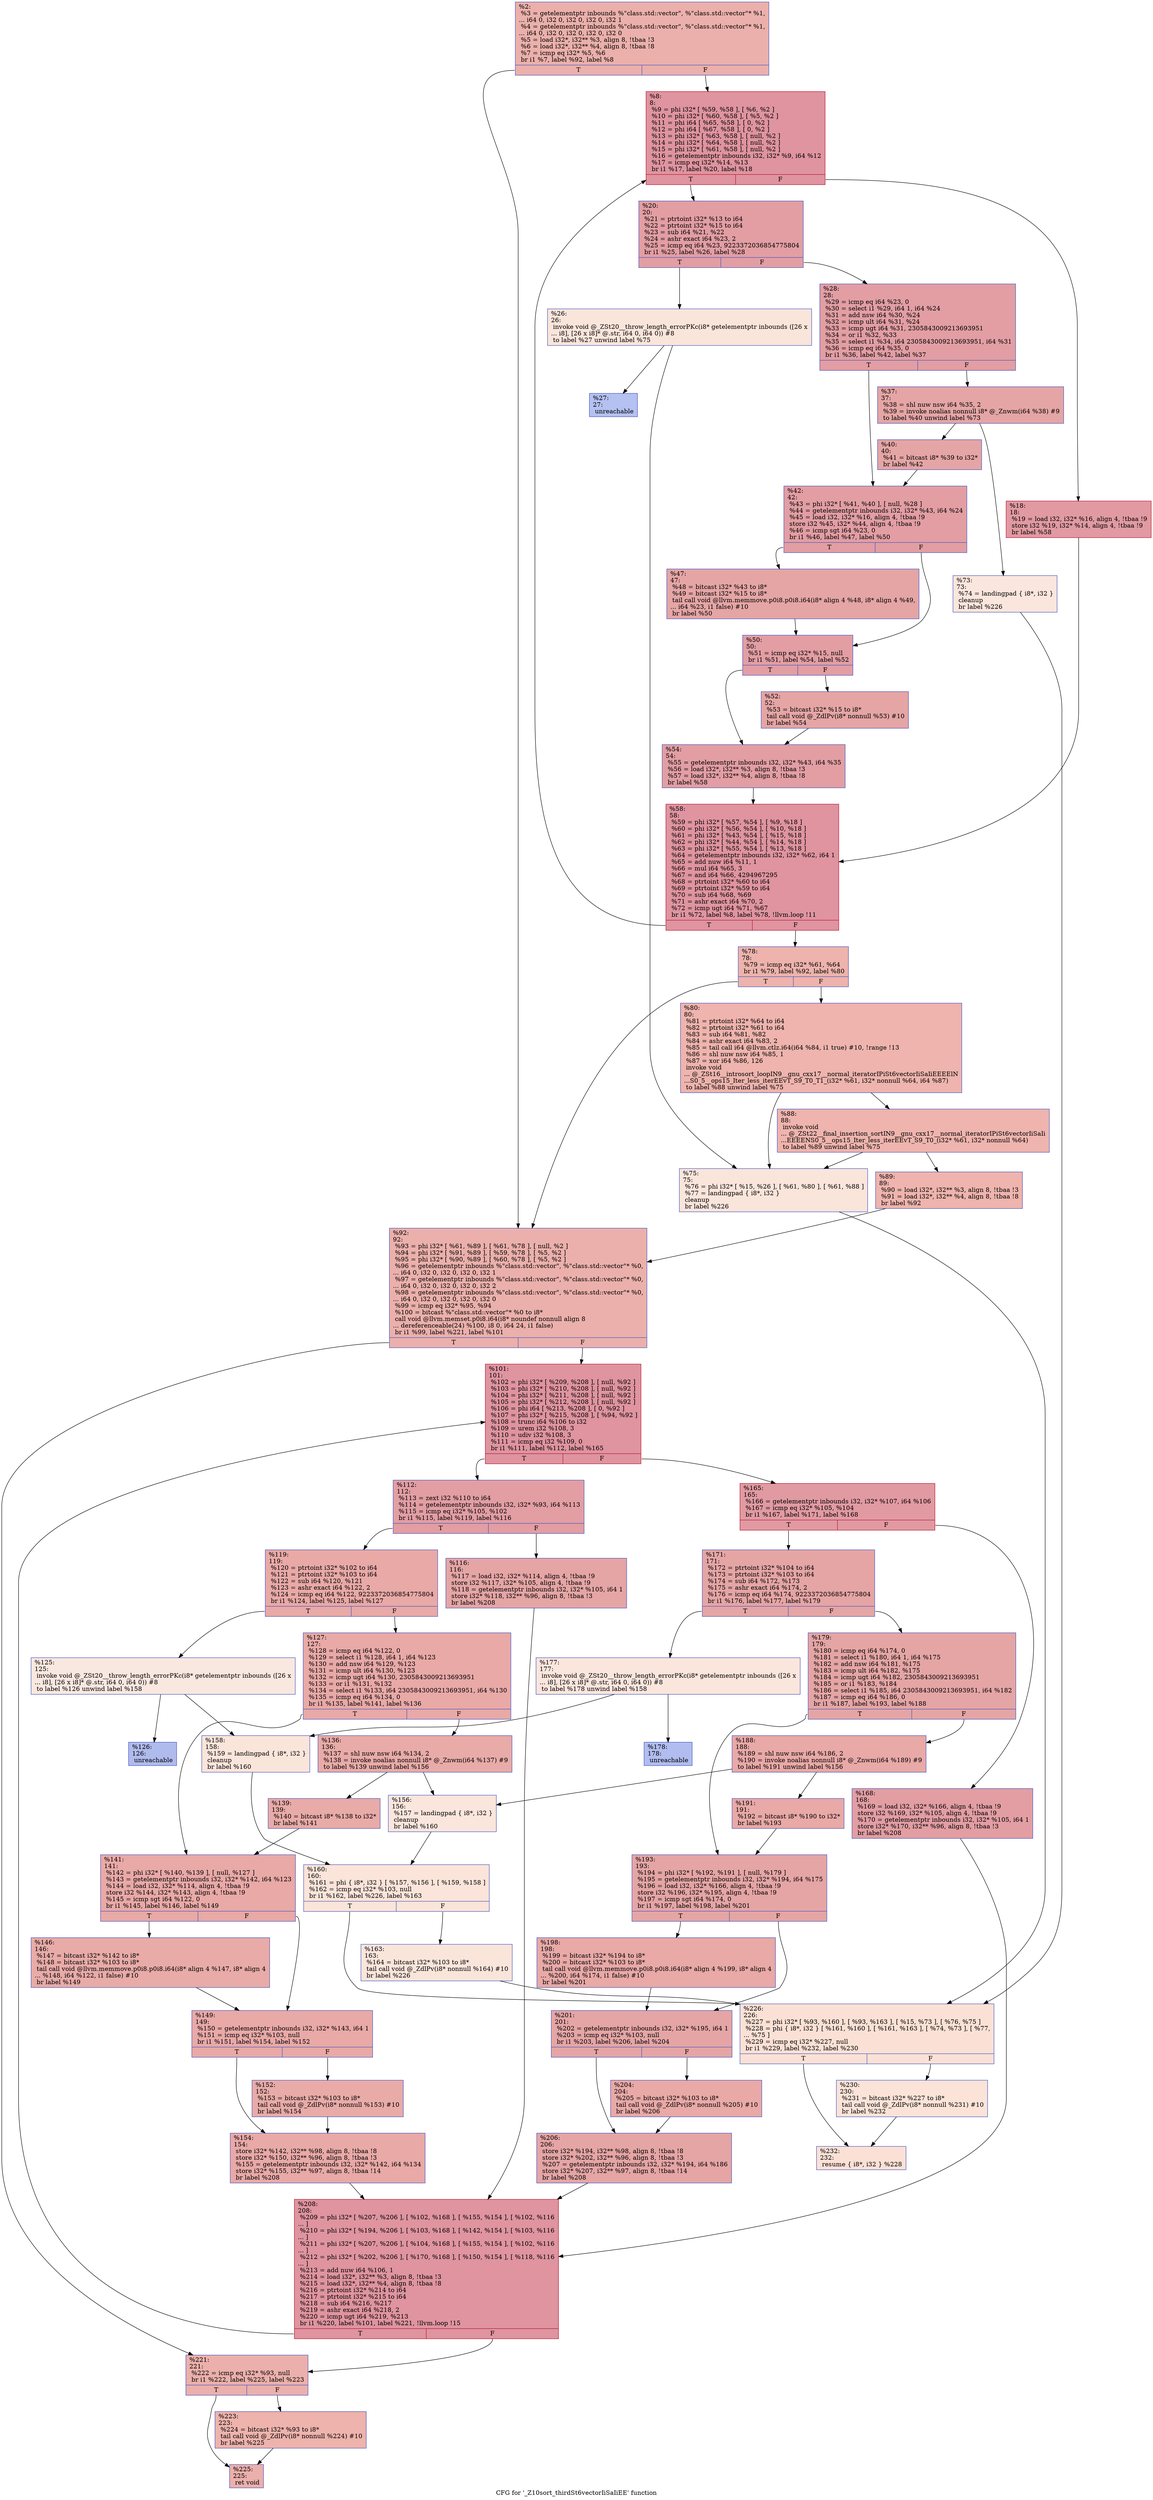 digraph "CFG for '_Z10sort_thirdSt6vectorIiSaIiEE' function" {
	label="CFG for '_Z10sort_thirdSt6vectorIiSaIiEE' function";

	Node0x56278aaf7630 [shape=record,color="#3d50c3ff", style=filled, fillcolor="#d24b4070",label="{%2:\l  %3 = getelementptr inbounds %\"class.std::vector\", %\"class.std::vector\"* %1,\l... i64 0, i32 0, i32 0, i32 0, i32 1\l  %4 = getelementptr inbounds %\"class.std::vector\", %\"class.std::vector\"* %1,\l... i64 0, i32 0, i32 0, i32 0, i32 0\l  %5 = load i32*, i32** %3, align 8, !tbaa !3\l  %6 = load i32*, i32** %4, align 8, !tbaa !8\l  %7 = icmp eq i32* %5, %6\l  br i1 %7, label %92, label %8\l|{<s0>T|<s1>F}}"];
	Node0x56278aaf7630:s0 -> Node0x56278aaf8d30;
	Node0x56278aaf7630:s1 -> Node0x56278aaf8dc0;
	Node0x56278aaf8dc0 [shape=record,color="#b70d28ff", style=filled, fillcolor="#b70d2870",label="{%8:\l8:                                                \l  %9 = phi i32* [ %59, %58 ], [ %6, %2 ]\l  %10 = phi i32* [ %60, %58 ], [ %5, %2 ]\l  %11 = phi i64 [ %65, %58 ], [ 0, %2 ]\l  %12 = phi i64 [ %67, %58 ], [ 0, %2 ]\l  %13 = phi i32* [ %63, %58 ], [ null, %2 ]\l  %14 = phi i32* [ %64, %58 ], [ null, %2 ]\l  %15 = phi i32* [ %61, %58 ], [ null, %2 ]\l  %16 = getelementptr inbounds i32, i32* %9, i64 %12\l  %17 = icmp eq i32* %14, %13\l  br i1 %17, label %20, label %18\l|{<s0>T|<s1>F}}"];
	Node0x56278aaf8dc0:s0 -> Node0x56278aaf9800;
	Node0x56278aaf8dc0:s1 -> Node0x56278aaf9890;
	Node0x56278aaf9890 [shape=record,color="#b70d28ff", style=filled, fillcolor="#bb1b2c70",label="{%18:\l18:                                               \l  %19 = load i32, i32* %16, align 4, !tbaa !9\l  store i32 %19, i32* %14, align 4, !tbaa !9\l  br label %58\l}"];
	Node0x56278aaf9890 -> Node0x56278aaf7fa0;
	Node0x56278aaf9800 [shape=record,color="#3d50c3ff", style=filled, fillcolor="#be242e70",label="{%20:\l20:                                               \l  %21 = ptrtoint i32* %13 to i64\l  %22 = ptrtoint i32* %15 to i64\l  %23 = sub i64 %21, %22\l  %24 = ashr exact i64 %23, 2\l  %25 = icmp eq i64 %23, 9223372036854775804\l  br i1 %25, label %26, label %28\l|{<s0>T|<s1>F}}"];
	Node0x56278aaf9800:s0 -> Node0x56278aafa540;
	Node0x56278aaf9800:s1 -> Node0x56278aafa590;
	Node0x56278aafa540 [shape=record,color="#3d50c3ff", style=filled, fillcolor="#f4c5ad70",label="{%26:\l26:                                               \l  invoke void @_ZSt20__throw_length_errorPKc(i8* getelementptr inbounds ([26 x\l... i8], [26 x i8]* @.str, i64 0, i64 0)) #8\l          to label %27 unwind label %75\l}"];
	Node0x56278aafa540 -> Node0x56278aafa790;
	Node0x56278aafa540 -> Node0x56278aafa7e0;
	Node0x56278aafa790 [shape=record,color="#3d50c3ff", style=filled, fillcolor="#5572df70",label="{%27:\l27:                                               \l  unreachable\l}"];
	Node0x56278aafa590 [shape=record,color="#3d50c3ff", style=filled, fillcolor="#be242e70",label="{%28:\l28:                                               \l  %29 = icmp eq i64 %23, 0\l  %30 = select i1 %29, i64 1, i64 %24\l  %31 = add nsw i64 %30, %24\l  %32 = icmp ult i64 %31, %24\l  %33 = icmp ugt i64 %31, 2305843009213693951\l  %34 = or i1 %32, %33\l  %35 = select i1 %34, i64 2305843009213693951, i64 %31\l  %36 = icmp eq i64 %35, 0\l  br i1 %36, label %42, label %37\l|{<s0>T|<s1>F}}"];
	Node0x56278aafa590:s0 -> Node0x56278aafb180;
	Node0x56278aafa590:s1 -> Node0x56278aafb1d0;
	Node0x56278aafb1d0 [shape=record,color="#3d50c3ff", style=filled, fillcolor="#c5333470",label="{%37:\l37:                                               \l  %38 = shl nuw nsw i64 %35, 2\l  %39 = invoke noalias nonnull i8* @_Znwm(i64 %38) #9\l          to label %40 unwind label %73\l}"];
	Node0x56278aafb1d0 -> Node0x56278aafb360;
	Node0x56278aafb1d0 -> Node0x56278aafb3b0;
	Node0x56278aafb360 [shape=record,color="#3d50c3ff", style=filled, fillcolor="#c5333470",label="{%40:\l40:                                               \l  %41 = bitcast i8* %39 to i32*\l  br label %42\l}"];
	Node0x56278aafb360 -> Node0x56278aafb180;
	Node0x56278aafb180 [shape=record,color="#3d50c3ff", style=filled, fillcolor="#be242e70",label="{%42:\l42:                                               \l  %43 = phi i32* [ %41, %40 ], [ null, %28 ]\l  %44 = getelementptr inbounds i32, i32* %43, i64 %24\l  %45 = load i32, i32* %16, align 4, !tbaa !9\l  store i32 %45, i32* %44, align 4, !tbaa !9\l  %46 = icmp sgt i64 %23, 0\l  br i1 %46, label %47, label %50\l|{<s0>T|<s1>F}}"];
	Node0x56278aafb180:s0 -> Node0x56278aafb9e0;
	Node0x56278aafb180:s1 -> Node0x56278aafba30;
	Node0x56278aafb9e0 [shape=record,color="#3d50c3ff", style=filled, fillcolor="#c5333470",label="{%47:\l47:                                               \l  %48 = bitcast i32* %43 to i8*\l  %49 = bitcast i32* %15 to i8*\l  tail call void @llvm.memmove.p0i8.p0i8.i64(i8* align 4 %48, i8* align 4 %49,\l... i64 %23, i1 false) #10\l  br label %50\l}"];
	Node0x56278aafb9e0 -> Node0x56278aafba30;
	Node0x56278aafba30 [shape=record,color="#3d50c3ff", style=filled, fillcolor="#be242e70",label="{%50:\l50:                                               \l  %51 = icmp eq i32* %15, null\l  br i1 %51, label %54, label %52\l|{<s0>T|<s1>F}}"];
	Node0x56278aafba30:s0 -> Node0x56278aafc050;
	Node0x56278aafba30:s1 -> Node0x56278aafc0a0;
	Node0x56278aafc0a0 [shape=record,color="#3d50c3ff", style=filled, fillcolor="#c5333470",label="{%52:\l52:                                               \l  %53 = bitcast i32* %15 to i8*\l  tail call void @_ZdlPv(i8* nonnull %53) #10\l  br label %54\l}"];
	Node0x56278aafc0a0 -> Node0x56278aafc050;
	Node0x56278aafc050 [shape=record,color="#3d50c3ff", style=filled, fillcolor="#be242e70",label="{%54:\l54:                                               \l  %55 = getelementptr inbounds i32, i32* %43, i64 %35\l  %56 = load i32*, i32** %3, align 8, !tbaa !3\l  %57 = load i32*, i32** %4, align 8, !tbaa !8\l  br label %58\l}"];
	Node0x56278aafc050 -> Node0x56278aaf7fa0;
	Node0x56278aaf7fa0 [shape=record,color="#b70d28ff", style=filled, fillcolor="#b70d2870",label="{%58:\l58:                                               \l  %59 = phi i32* [ %57, %54 ], [ %9, %18 ]\l  %60 = phi i32* [ %56, %54 ], [ %10, %18 ]\l  %61 = phi i32* [ %43, %54 ], [ %15, %18 ]\l  %62 = phi i32* [ %44, %54 ], [ %14, %18 ]\l  %63 = phi i32* [ %55, %54 ], [ %13, %18 ]\l  %64 = getelementptr inbounds i32, i32* %62, i64 1\l  %65 = add nuw i64 %11, 1\l  %66 = mul i64 %65, 3\l  %67 = and i64 %66, 4294967295\l  %68 = ptrtoint i32* %60 to i64\l  %69 = ptrtoint i32* %59 to i64\l  %70 = sub i64 %68, %69\l  %71 = ashr exact i64 %70, 2\l  %72 = icmp ugt i64 %71, %67\l  br i1 %72, label %8, label %78, !llvm.loop !11\l|{<s0>T|<s1>F}}"];
	Node0x56278aaf7fa0:s0 -> Node0x56278aaf8dc0;
	Node0x56278aaf7fa0:s1 -> Node0x56278aafdf10;
	Node0x56278aafb3b0 [shape=record,color="#3d50c3ff", style=filled, fillcolor="#f3c7b170",label="{%73:\l73:                                               \l  %74 = landingpad \{ i8*, i32 \}\l          cleanup\l  br label %226\l}"];
	Node0x56278aafb3b0 -> Node0x56278aafe100;
	Node0x56278aafa7e0 [shape=record,color="#3d50c3ff", style=filled, fillcolor="#f4c5ad70",label="{%75:\l75:                                               \l  %76 = phi i32* [ %15, %26 ], [ %61, %80 ], [ %61, %88 ]\l  %77 = landingpad \{ i8*, i32 \}\l          cleanup\l  br label %226\l}"];
	Node0x56278aafa7e0 -> Node0x56278aafe100;
	Node0x56278aafdf10 [shape=record,color="#3d50c3ff", style=filled, fillcolor="#d6524470",label="{%78:\l78:                                               \l  %79 = icmp eq i32* %61, %64\l  br i1 %79, label %92, label %80\l|{<s0>T|<s1>F}}"];
	Node0x56278aafdf10:s0 -> Node0x56278aaf8d30;
	Node0x56278aafdf10:s1 -> Node0x56278aafe1c0;
	Node0x56278aafe1c0 [shape=record,color="#3d50c3ff", style=filled, fillcolor="#d8564670",label="{%80:\l80:                                               \l  %81 = ptrtoint i32* %64 to i64\l  %82 = ptrtoint i32* %61 to i64\l  %83 = sub i64 %81, %82\l  %84 = ashr exact i64 %83, 2\l  %85 = tail call i64 @llvm.ctlz.i64(i64 %84, i1 true) #10, !range !13\l  %86 = shl nuw nsw i64 %85, 1\l  %87 = xor i64 %86, 126\l  invoke void\l... @_ZSt16__introsort_loopIN9__gnu_cxx17__normal_iteratorIPiSt6vectorIiSaIiEEEElN\l...S0_5__ops15_Iter_less_iterEEvT_S9_T0_T1_(i32* %61, i32* nonnull %64, i64 %87)\l          to label %88 unwind label %75\l}"];
	Node0x56278aafe1c0 -> Node0x56278aafe210;
	Node0x56278aafe1c0 -> Node0x56278aafa7e0;
	Node0x56278aafe210 [shape=record,color="#3d50c3ff", style=filled, fillcolor="#d8564670",label="{%88:\l88:                                               \l  invoke void\l... @_ZSt22__final_insertion_sortIN9__gnu_cxx17__normal_iteratorIPiSt6vectorIiSaIi\l...EEEENS0_5__ops15_Iter_less_iterEEvT_S9_T0_(i32* %61, i32* nonnull %64)\l          to label %89 unwind label %75\l}"];
	Node0x56278aafe210 -> Node0x56278aafeed0;
	Node0x56278aafe210 -> Node0x56278aafa7e0;
	Node0x56278aafeed0 [shape=record,color="#3d50c3ff", style=filled, fillcolor="#d8564670",label="{%89:\l89:                                               \l  %90 = load i32*, i32** %3, align 8, !tbaa !3\l  %91 = load i32*, i32** %4, align 8, !tbaa !8\l  br label %92\l}"];
	Node0x56278aafeed0 -> Node0x56278aaf8d30;
	Node0x56278aaf8d30 [shape=record,color="#3d50c3ff", style=filled, fillcolor="#d24b4070",label="{%92:\l92:                                               \l  %93 = phi i32* [ %61, %89 ], [ %61, %78 ], [ null, %2 ]\l  %94 = phi i32* [ %91, %89 ], [ %59, %78 ], [ %5, %2 ]\l  %95 = phi i32* [ %90, %89 ], [ %60, %78 ], [ %5, %2 ]\l  %96 = getelementptr inbounds %\"class.std::vector\", %\"class.std::vector\"* %0,\l... i64 0, i32 0, i32 0, i32 0, i32 1\l  %97 = getelementptr inbounds %\"class.std::vector\", %\"class.std::vector\"* %0,\l... i64 0, i32 0, i32 0, i32 0, i32 2\l  %98 = getelementptr inbounds %\"class.std::vector\", %\"class.std::vector\"* %0,\l... i64 0, i32 0, i32 0, i32 0, i32 0\l  %99 = icmp eq i32* %95, %94\l  %100 = bitcast %\"class.std::vector\"* %0 to i8*\l  call void @llvm.memset.p0i8.i64(i8* noundef nonnull align 8\l... dereferenceable(24) %100, i8 0, i64 24, i1 false)\l  br i1 %99, label %221, label %101\l|{<s0>T|<s1>F}}"];
	Node0x56278aaf8d30:s0 -> Node0x56278aaffd10;
	Node0x56278aaf8d30:s1 -> Node0x56278aaffd60;
	Node0x56278aaffd60 [shape=record,color="#b70d28ff", style=filled, fillcolor="#b70d2870",label="{%101:\l101:                                              \l  %102 = phi i32* [ %209, %208 ], [ null, %92 ]\l  %103 = phi i32* [ %210, %208 ], [ null, %92 ]\l  %104 = phi i32* [ %211, %208 ], [ null, %92 ]\l  %105 = phi i32* [ %212, %208 ], [ null, %92 ]\l  %106 = phi i64 [ %213, %208 ], [ 0, %92 ]\l  %107 = phi i32* [ %215, %208 ], [ %94, %92 ]\l  %108 = trunc i64 %106 to i32\l  %109 = urem i32 %108, 3\l  %110 = udiv i32 %108, 3\l  %111 = icmp eq i32 %109, 0\l  br i1 %111, label %112, label %165\l|{<s0>T|<s1>F}}"];
	Node0x56278aaffd60:s0 -> Node0x56278ab00650;
	Node0x56278aaffd60:s1 -> Node0x56278ab006e0;
	Node0x56278ab00650 [shape=record,color="#3d50c3ff", style=filled, fillcolor="#be242e70",label="{%112:\l112:                                              \l  %113 = zext i32 %110 to i64\l  %114 = getelementptr inbounds i32, i32* %93, i64 %113\l  %115 = icmp eq i32* %105, %102\l  br i1 %115, label %119, label %116\l|{<s0>T|<s1>F}}"];
	Node0x56278ab00650:s0 -> Node0x56278ab009c0;
	Node0x56278ab00650:s1 -> Node0x56278ab00a10;
	Node0x56278ab00a10 [shape=record,color="#3d50c3ff", style=filled, fillcolor="#c5333470",label="{%116:\l116:                                              \l  %117 = load i32, i32* %114, align 4, !tbaa !9\l  store i32 %117, i32* %105, align 4, !tbaa !9\l  %118 = getelementptr inbounds i32, i32* %105, i64 1\l  store i32* %118, i32** %96, align 8, !tbaa !3\l  br label %208\l}"];
	Node0x56278ab00a10 -> Node0x56278aaffe60;
	Node0x56278ab009c0 [shape=record,color="#3d50c3ff", style=filled, fillcolor="#ca3b3770",label="{%119:\l119:                                              \l  %120 = ptrtoint i32* %102 to i64\l  %121 = ptrtoint i32* %103 to i64\l  %122 = sub i64 %120, %121\l  %123 = ashr exact i64 %122, 2\l  %124 = icmp eq i64 %122, 9223372036854775804\l  br i1 %124, label %125, label %127\l|{<s0>T|<s1>F}}"];
	Node0x56278ab009c0:s0 -> Node0x56278ab01080;
	Node0x56278ab009c0:s1 -> Node0x56278ab010d0;
	Node0x56278ab01080 [shape=record,color="#3d50c3ff", style=filled, fillcolor="#f1ccb870",label="{%125:\l125:                                              \l  invoke void @_ZSt20__throw_length_errorPKc(i8* getelementptr inbounds ([26 x\l... i8], [26 x i8]* @.str, i64 0, i64 0)) #8\l          to label %126 unwind label %158\l}"];
	Node0x56278ab01080 -> Node0x56278ab01200;
	Node0x56278ab01080 -> Node0x56278ab01250;
	Node0x56278ab01200 [shape=record,color="#3d50c3ff", style=filled, fillcolor="#4c66d670",label="{%126:\l126:                                              \l  unreachable\l}"];
	Node0x56278ab010d0 [shape=record,color="#3d50c3ff", style=filled, fillcolor="#ca3b3770",label="{%127:\l127:                                              \l  %128 = icmp eq i64 %122, 0\l  %129 = select i1 %128, i64 1, i64 %123\l  %130 = add nsw i64 %129, %123\l  %131 = icmp ult i64 %130, %123\l  %132 = icmp ugt i64 %130, 2305843009213693951\l  %133 = or i1 %131, %132\l  %134 = select i1 %133, i64 2305843009213693951, i64 %130\l  %135 = icmp eq i64 %134, 0\l  br i1 %135, label %141, label %136\l|{<s0>T|<s1>F}}"];
	Node0x56278ab010d0:s0 -> Node0x56278ab020a0;
	Node0x56278ab010d0:s1 -> Node0x56278ab020f0;
	Node0x56278ab020f0 [shape=record,color="#3d50c3ff", style=filled, fillcolor="#cc403a70",label="{%136:\l136:                                              \l  %137 = shl nuw nsw i64 %134, 2\l  %138 = invoke noalias nonnull i8* @_Znwm(i64 %137) #9\l          to label %139 unwind label %156\l}"];
	Node0x56278ab020f0 -> Node0x56278ab02280;
	Node0x56278ab020f0 -> Node0x56278ab022d0;
	Node0x56278ab02280 [shape=record,color="#3d50c3ff", style=filled, fillcolor="#cc403a70",label="{%139:\l139:                                              \l  %140 = bitcast i8* %138 to i32*\l  br label %141\l}"];
	Node0x56278ab02280 -> Node0x56278ab020a0;
	Node0x56278ab020a0 [shape=record,color="#3d50c3ff", style=filled, fillcolor="#ca3b3770",label="{%141:\l141:                                              \l  %142 = phi i32* [ %140, %139 ], [ null, %127 ]\l  %143 = getelementptr inbounds i32, i32* %142, i64 %123\l  %144 = load i32, i32* %114, align 4, !tbaa !9\l  store i32 %144, i32* %143, align 4, !tbaa !9\l  %145 = icmp sgt i64 %122, 0\l  br i1 %145, label %146, label %149\l|{<s0>T|<s1>F}}"];
	Node0x56278ab020a0:s0 -> Node0x56278ab02790;
	Node0x56278ab020a0:s1 -> Node0x56278ab027e0;
	Node0x56278ab02790 [shape=record,color="#3d50c3ff", style=filled, fillcolor="#cc403a70",label="{%146:\l146:                                              \l  %147 = bitcast i32* %142 to i8*\l  %148 = bitcast i32* %103 to i8*\l  tail call void @llvm.memmove.p0i8.p0i8.i64(i8* align 4 %147, i8* align 4\l... %148, i64 %122, i1 false) #10\l  br label %149\l}"];
	Node0x56278ab02790 -> Node0x56278ab027e0;
	Node0x56278ab027e0 [shape=record,color="#3d50c3ff", style=filled, fillcolor="#ca3b3770",label="{%149:\l149:                                              \l  %150 = getelementptr inbounds i32, i32* %143, i64 1\l  %151 = icmp eq i32* %103, null\l  br i1 %151, label %154, label %152\l|{<s0>T|<s1>F}}"];
	Node0x56278ab027e0:s0 -> Node0x56278ab02cf0;
	Node0x56278ab027e0:s1 -> Node0x56278ab02d40;
	Node0x56278ab02d40 [shape=record,color="#3d50c3ff", style=filled, fillcolor="#cc403a70",label="{%152:\l152:                                              \l  %153 = bitcast i32* %103 to i8*\l  tail call void @_ZdlPv(i8* nonnull %153) #10\l  br label %154\l}"];
	Node0x56278ab02d40 -> Node0x56278ab02cf0;
	Node0x56278ab02cf0 [shape=record,color="#3d50c3ff", style=filled, fillcolor="#ca3b3770",label="{%154:\l154:                                              \l  store i32* %142, i32** %98, align 8, !tbaa !8\l  store i32* %150, i32** %96, align 8, !tbaa !3\l  %155 = getelementptr inbounds i32, i32* %142, i64 %134\l  store i32* %155, i32** %97, align 8, !tbaa !14\l  br label %208\l}"];
	Node0x56278ab02cf0 -> Node0x56278aaffe60;
	Node0x56278ab022d0 [shape=record,color="#3d50c3ff", style=filled, fillcolor="#f3c7b170",label="{%156:\l156:                                              \l  %157 = landingpad \{ i8*, i32 \}\l          cleanup\l  br label %160\l}"];
	Node0x56278ab022d0 -> Node0x56278ab033c0;
	Node0x56278ab01250 [shape=record,color="#3d50c3ff", style=filled, fillcolor="#f4c5ad70",label="{%158:\l158:                                              \l  %159 = landingpad \{ i8*, i32 \}\l          cleanup\l  br label %160\l}"];
	Node0x56278ab01250 -> Node0x56278ab033c0;
	Node0x56278ab033c0 [shape=record,color="#3d50c3ff", style=filled, fillcolor="#f5c1a970",label="{%160:\l160:                                              \l  %161 = phi \{ i8*, i32 \} [ %157, %156 ], [ %159, %158 ]\l  %162 = icmp eq i32* %103, null\l  br i1 %162, label %226, label %163\l|{<s0>T|<s1>F}}"];
	Node0x56278ab033c0:s0 -> Node0x56278aafe100;
	Node0x56278ab033c0:s1 -> Node0x56278ab036a0;
	Node0x56278ab036a0 [shape=record,color="#3d50c3ff", style=filled, fillcolor="#f4c5ad70",label="{%163:\l163:                                              \l  %164 = bitcast i32* %103 to i8*\l  tail call void @_ZdlPv(i8* nonnull %164) #10\l  br label %226\l}"];
	Node0x56278ab036a0 -> Node0x56278aafe100;
	Node0x56278ab006e0 [shape=record,color="#b70d28ff", style=filled, fillcolor="#bb1b2c70",label="{%165:\l165:                                              \l  %166 = getelementptr inbounds i32, i32* %107, i64 %106\l  %167 = icmp eq i32* %105, %104\l  br i1 %167, label %171, label %168\l|{<s0>T|<s1>F}}"];
	Node0x56278ab006e0:s0 -> Node0x56278ab03ae0;
	Node0x56278ab006e0:s1 -> Node0x56278ab03b30;
	Node0x56278ab03b30 [shape=record,color="#3d50c3ff", style=filled, fillcolor="#be242e70",label="{%168:\l168:                                              \l  %169 = load i32, i32* %166, align 4, !tbaa !9\l  store i32 %169, i32* %105, align 4, !tbaa !9\l  %170 = getelementptr inbounds i32, i32* %105, i64 1\l  store i32* %170, i32** %96, align 8, !tbaa !3\l  br label %208\l}"];
	Node0x56278ab03b30 -> Node0x56278aaffe60;
	Node0x56278ab03ae0 [shape=record,color="#3d50c3ff", style=filled, fillcolor="#c5333470",label="{%171:\l171:                                              \l  %172 = ptrtoint i32* %104 to i64\l  %173 = ptrtoint i32* %103 to i64\l  %174 = sub i64 %172, %173\l  %175 = ashr exact i64 %174, 2\l  %176 = icmp eq i64 %174, 9223372036854775804\l  br i1 %176, label %177, label %179\l|{<s0>T|<s1>F}}"];
	Node0x56278ab03ae0:s0 -> Node0x56278ab04160;
	Node0x56278ab03ae0:s1 -> Node0x56278ab041b0;
	Node0x56278ab04160 [shape=record,color="#3d50c3ff", style=filled, fillcolor="#f3c7b170",label="{%177:\l177:                                              \l  invoke void @_ZSt20__throw_length_errorPKc(i8* getelementptr inbounds ([26 x\l... i8], [26 x i8]* @.str, i64 0, i64 0)) #8\l          to label %178 unwind label %158\l}"];
	Node0x56278ab04160 -> Node0x56278ab042b0;
	Node0x56278ab04160 -> Node0x56278ab01250;
	Node0x56278ab042b0 [shape=record,color="#3d50c3ff", style=filled, fillcolor="#4f69d970",label="{%178:\l178:                                              \l  unreachable\l}"];
	Node0x56278ab041b0 [shape=record,color="#3d50c3ff", style=filled, fillcolor="#c5333470",label="{%179:\l179:                                              \l  %180 = icmp eq i64 %174, 0\l  %181 = select i1 %180, i64 1, i64 %175\l  %182 = add nsw i64 %181, %175\l  %183 = icmp ult i64 %182, %175\l  %184 = icmp ugt i64 %182, 2305843009213693951\l  %185 = or i1 %183, %184\l  %186 = select i1 %185, i64 2305843009213693951, i64 %182\l  %187 = icmp eq i64 %186, 0\l  br i1 %187, label %193, label %188\l|{<s0>T|<s1>F}}"];
	Node0x56278ab041b0:s0 -> Node0x56278ab04960;
	Node0x56278ab041b0:s1 -> Node0x56278ab049b0;
	Node0x56278ab049b0 [shape=record,color="#3d50c3ff", style=filled, fillcolor="#ca3b3770",label="{%188:\l188:                                              \l  %189 = shl nuw nsw i64 %186, 2\l  %190 = invoke noalias nonnull i8* @_Znwm(i64 %189) #9\l          to label %191 unwind label %156\l}"];
	Node0x56278ab049b0 -> Node0x56278ab04b40;
	Node0x56278ab049b0 -> Node0x56278ab022d0;
	Node0x56278ab04b40 [shape=record,color="#3d50c3ff", style=filled, fillcolor="#ca3b3770",label="{%191:\l191:                                              \l  %192 = bitcast i8* %190 to i32*\l  br label %193\l}"];
	Node0x56278ab04b40 -> Node0x56278ab04960;
	Node0x56278ab04960 [shape=record,color="#3d50c3ff", style=filled, fillcolor="#c5333470",label="{%193:\l193:                                              \l  %194 = phi i32* [ %192, %191 ], [ null, %179 ]\l  %195 = getelementptr inbounds i32, i32* %194, i64 %175\l  %196 = load i32, i32* %166, align 4, !tbaa !9\l  store i32 %196, i32* %195, align 4, !tbaa !9\l  %197 = icmp sgt i64 %174, 0\l  br i1 %197, label %198, label %201\l|{<s0>T|<s1>F}}"];
	Node0x56278ab04960:s0 -> Node0x56278ab050a0;
	Node0x56278ab04960:s1 -> Node0x56278ab050f0;
	Node0x56278ab050a0 [shape=record,color="#3d50c3ff", style=filled, fillcolor="#ca3b3770",label="{%198:\l198:                                              \l  %199 = bitcast i32* %194 to i8*\l  %200 = bitcast i32* %103 to i8*\l  tail call void @llvm.memmove.p0i8.p0i8.i64(i8* align 4 %199, i8* align 4\l... %200, i64 %174, i1 false) #10\l  br label %201\l}"];
	Node0x56278ab050a0 -> Node0x56278ab050f0;
	Node0x56278ab050f0 [shape=record,color="#3d50c3ff", style=filled, fillcolor="#c5333470",label="{%201:\l201:                                              \l  %202 = getelementptr inbounds i32, i32* %195, i64 1\l  %203 = icmp eq i32* %103, null\l  br i1 %203, label %206, label %204\l|{<s0>T|<s1>F}}"];
	Node0x56278ab050f0:s0 -> Node0x56278ab05600;
	Node0x56278ab050f0:s1 -> Node0x56278ab05650;
	Node0x56278ab05650 [shape=record,color="#3d50c3ff", style=filled, fillcolor="#ca3b3770",label="{%204:\l204:                                              \l  %205 = bitcast i32* %103 to i8*\l  tail call void @_ZdlPv(i8* nonnull %205) #10\l  br label %206\l}"];
	Node0x56278ab05650 -> Node0x56278ab05600;
	Node0x56278ab05600 [shape=record,color="#3d50c3ff", style=filled, fillcolor="#c5333470",label="{%206:\l206:                                              \l  store i32* %194, i32** %98, align 8, !tbaa !8\l  store i32* %202, i32** %96, align 8, !tbaa !3\l  %207 = getelementptr inbounds i32, i32* %194, i64 %186\l  store i32* %207, i32** %97, align 8, !tbaa !14\l  br label %208\l}"];
	Node0x56278ab05600 -> Node0x56278aaffe60;
	Node0x56278aaffe60 [shape=record,color="#b70d28ff", style=filled, fillcolor="#b70d2870",label="{%208:\l208:                                              \l  %209 = phi i32* [ %207, %206 ], [ %102, %168 ], [ %155, %154 ], [ %102, %116\l... ]\l  %210 = phi i32* [ %194, %206 ], [ %103, %168 ], [ %142, %154 ], [ %103, %116\l... ]\l  %211 = phi i32* [ %207, %206 ], [ %104, %168 ], [ %155, %154 ], [ %102, %116\l... ]\l  %212 = phi i32* [ %202, %206 ], [ %170, %168 ], [ %150, %154 ], [ %118, %116\l... ]\l  %213 = add nuw i64 %106, 1\l  %214 = load i32*, i32** %3, align 8, !tbaa !3\l  %215 = load i32*, i32** %4, align 8, !tbaa !8\l  %216 = ptrtoint i32* %214 to i64\l  %217 = ptrtoint i32* %215 to i64\l  %218 = sub i64 %216, %217\l  %219 = ashr exact i64 %218, 2\l  %220 = icmp ugt i64 %219, %213\l  br i1 %220, label %101, label %221, !llvm.loop !15\l|{<s0>T|<s1>F}}"];
	Node0x56278aaffe60:s0 -> Node0x56278aaffd60;
	Node0x56278aaffe60:s1 -> Node0x56278aaffd10;
	Node0x56278aaffd10 [shape=record,color="#3d50c3ff", style=filled, fillcolor="#d24b4070",label="{%221:\l221:                                              \l  %222 = icmp eq i32* %93, null\l  br i1 %222, label %225, label %223\l|{<s0>T|<s1>F}}"];
	Node0x56278aaffd10:s0 -> Node0x56278ab06bb0;
	Node0x56278aaffd10:s1 -> Node0x56278ab06c00;
	Node0x56278ab06c00 [shape=record,color="#3d50c3ff", style=filled, fillcolor="#d6524470",label="{%223:\l223:                                              \l  %224 = bitcast i32* %93 to i8*\l  tail call void @_ZdlPv(i8* nonnull %224) #10\l  br label %225\l}"];
	Node0x56278ab06c00 -> Node0x56278ab06bb0;
	Node0x56278ab06bb0 [shape=record,color="#3d50c3ff", style=filled, fillcolor="#d24b4070",label="{%225:\l225:                                              \l  ret void\l}"];
	Node0x56278aafe100 [shape=record,color="#3d50c3ff", style=filled, fillcolor="#f7bca170",label="{%226:\l226:                                              \l  %227 = phi i32* [ %93, %160 ], [ %93, %163 ], [ %15, %73 ], [ %76, %75 ]\l  %228 = phi \{ i8*, i32 \} [ %161, %160 ], [ %161, %163 ], [ %74, %73 ], [ %77,\l... %75 ]\l  %229 = icmp eq i32* %227, null\l  br i1 %229, label %232, label %230\l|{<s0>T|<s1>F}}"];
	Node0x56278aafe100:s0 -> Node0x56278ab071f0;
	Node0x56278aafe100:s1 -> Node0x56278ab07240;
	Node0x56278ab07240 [shape=record,color="#3d50c3ff", style=filled, fillcolor="#f6bfa670",label="{%230:\l230:                                              \l  %231 = bitcast i32* %227 to i8*\l  tail call void @_ZdlPv(i8* nonnull %231) #10\l  br label %232\l}"];
	Node0x56278ab07240 -> Node0x56278ab071f0;
	Node0x56278ab071f0 [shape=record,color="#3d50c3ff", style=filled, fillcolor="#f7bca170",label="{%232:\l232:                                              \l  resume \{ i8*, i32 \} %228\l}"];
}
